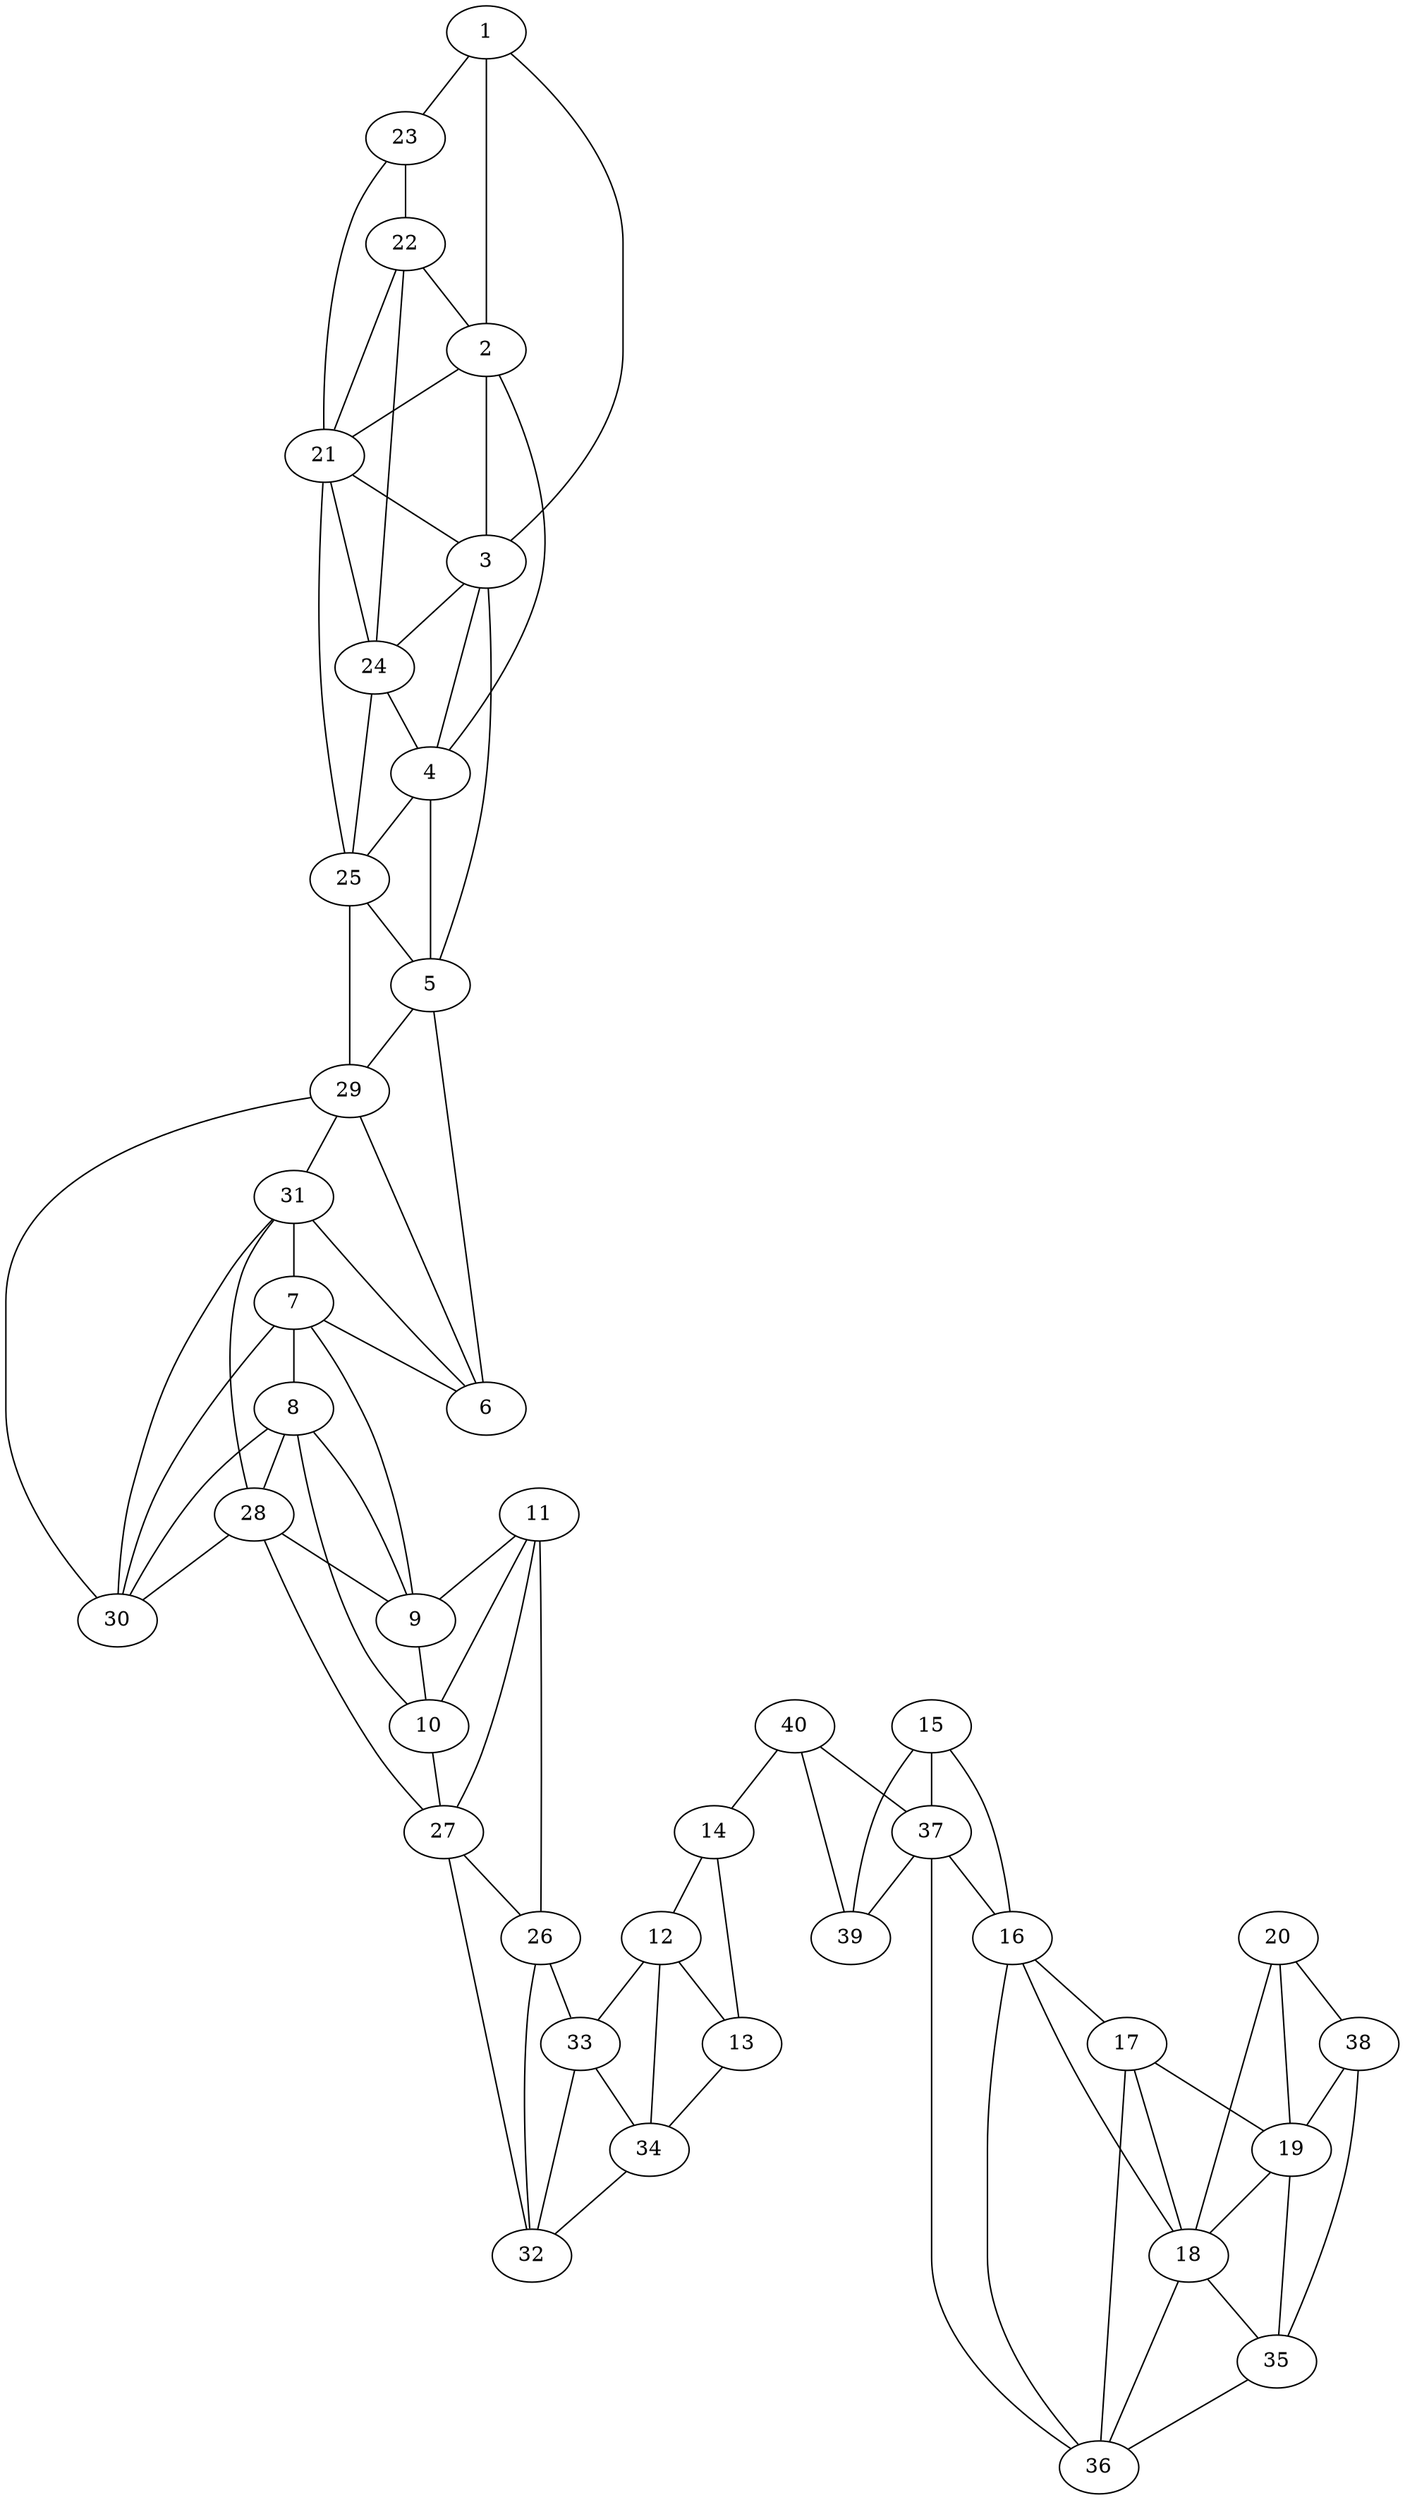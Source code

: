 graph pdb2uag {
	1	 [aaLength=13,
		sequence=LTGLSCVDFFLAR,
		type=0];
	2	 [aaLength=3,
		sequence=LDK,
		type=0];
	1 -- 2	 [distance0="29.88659",
		frequency=1,
		type0=1];
	3	 [aaLength=5,
		sequence=DEWLM,
		type=0];
	1 -- 3	 [distance0="45.54237",
		frequency=1,
		type0=2];
	23	 [aaLength=4,
		sequence=VVII,
		type=1];
	1 -- 23	 [distance0="56.70262",
		frequency=1,
		type0=3];
	2 -- 3	 [distance0="26.52515",
		frequency=1,
		type0=1];
	4	 [aaLength=8,
		sequence=PSLSAAAD,
		type=0];
	2 -- 4	 [distance0="45.94252",
		frequency=1,
		type0=3];
	21	 [aaLength=3,
		sequence=RHT,
		type=1];
	2 -- 21	 [distance0="6.0",
		frequency=1,
		type0=4];
	5	 [aaLength=8,
		sequence=DIELFCRE,
		type=0];
	3 -- 5	 [distance0="37.38591",
		frequency=1,
		type0=3];
	3 -- 4	 [distance0="24.30893",
		frequency=1,
		type0=1];
	24	 [aaLength=4,
		sequence=LIVA,
		type=1];
	3 -- 24	 [distance0="3.0",
		frequency=1,
		type0=4];
	4 -- 5	 [distance0="17.50125",
		frequency=1,
		type0=1];
	25	 [aaLength=3,
		sequence=EIV,
		type=1];
	4 -- 25	 [distance0="3.0",
		frequency=1,
		type0=4];
	29	 [aaLength=6,
		sequence=PIVAIT,
		type=1];
	5 -- 29	 [distance0="3.0",
		frequency=1,
		type0=4];
	6	 [aaLength=14,
		sequence=KSTVTTLVGEMAKA,
		type=0];
	6 -- 5	 [distance0="32.47498",
		frequency=1,
		type0=1];
	6 -- 29	 [distance0="33.50901",
		frequency=1,
		type0=2];
	7	 [aaLength=4,
		sequence=ALML,
		type=0];
	8	 [aaLength=6,
		sequence=SFQLET,
		type=0];
	7 -- 8	 [distance0="19.40001",
		frequency=1,
		type0=1];
	7 -- 6	 [distance0="34.85158",
		frequency=1,
		type0=2];
	9	 [aaLength=3,
		sequence=MDR,
		type=0];
	7 -- 9	 [distance0="42.96149",
		frequency=1,
		type0=3];
	30	 [aaLength=5,
		sequence=LYVLE,
		type=1];
	7 -- 30	 [distance0="6.0",
		frequency=1,
		type0=4];
	8 -- 9	 [distance0="24.39331",
		frequency=1,
		type0=2];
	10	 [aaLength=13,
		sequence=GLQQYRAAXLRIY,
		type=0];
	8 -- 10	 [distance0="32.37946",
		frequency=1,
		type0=3];
	28	 [aaLength=4,
		sequence=AATI,
		type=1];
	8 -- 28	 [distance0="7.0",
		frequency=1,
		type0=4];
	9 -- 10	 [distance0="11.57865",
		distance1="3.0",
		frequency=2,
		type0=1,
		type1=4];
	27	 [aaLength=5,
		sequence=VCVVN,
		type=1];
	10 -- 27	 [distance0="4.0",
		frequency=1,
		type0=4];
	11	 [aaLength=3,
		sequence=ALT,
		type=0];
	11 -- 9	 [distance0="34.34895",
		frequency=1,
		type0=2];
	11 -- 10	 [distance0="26.71454",
		frequency=1,
		type0=1];
	26	 [aaLength=4,
		sequence=CVSF,
		type=1];
	11 -- 26	 [distance0="9.0",
		frequency=1,
		type0=4];
	11 -- 27	 [distance0="47.76391",
		frequency=1,
		type0=3];
	12	 [aaLength=3,
		sequence=VKE,
		type=0];
	13	 [aaLength=16,
		sequence=QHNYTNALAALALADA,
		type=0];
	12 -- 13	 [distance0="16.75739",
		distance1="5.0",
		frequency=2,
		type0=1,
		type1=4];
	33	 [aaLength=4,
		sequence=WLRV,
		type=1];
	12 -- 33	 [distance0="22.83737",
		frequency=1,
		type0=3];
	34	 [aaLength=5,
		sequence=EKVLN,
		type=1];
	12 -- 34	 [distance0="20.62875",
		frequency=1,
		type0=2];
	13 -- 34	 [distance0="36.40785",
		frequency=1,
		type0=3];
	14	 [aaLength=10,
		sequence=RASSLKALTT,
		type=0];
	14 -- 13	 [distance0="21.06952",
		frequency=1,
		type0=1];
	14 -- 12	 [distance0="29.87717",
		frequency=1,
		type0=2];
	15	 [aaLength=8,
		sequence=VGSTEAAL,
		type=0];
	16	 [aaLength=6,
		sequence=SPLARY,
		type=0];
	15 -- 16	 [distance0="30.34788",
		frequency=1,
		type0=1];
	37	 [aaLength=6,
		sequence=LHLLLG,
		type=1];
	15 -- 37	 [distance0="33.66769",
		distance1="8.0",
		frequency=2,
		type0=3,
		type1=4];
	39	 [aaLength=5,
		sequence=VRWIN,
		type=1];
	15 -- 39	 [distance0="31.59927",
		frequency=1,
		type0=2];
	17	 [aaLength=7,
		sequence=GAQLAAL,
		type=0];
	16 -- 17	 [distance0="21.3212",
		frequency=1,
		type0=1];
	18	 [aaLength=3,
		sequence=PEV,
		type=0];
	16 -- 18	 [distance0="29.31602",
		frequency=1,
		type0=2];
	36	 [aaLength=6,
		sequence=VRLYCF,
		type=1];
	16 -- 36	 [distance0="5.0",
		frequency=1,
		type0=4];
	17 -- 18	 [distance0="12.68401",
		distance1="1.0",
		frequency=2,
		type0=1,
		type1=4];
	19	 [aaLength=11,
		sequence=MEQAMRLLAPR,
		type=0];
	17 -- 19	 [distance0="25.25116",
		frequency=1,
		type0=3];
	35	 [aaLength=3,
		sequence=AEQ,
		type=1];
	18 -- 35	 [distance0="22.74378",
		distance1="0.0",
		frequency=2,
		type0=3,
		type1=5];
	19 -- 18	 [distance0="19.57441",
		frequency=1,
		type0=1];
	19 -- 35	 [distance0="22.18097",
		frequency=1,
		type0=2];
	20	 [aaLength=12,
		sequence=QRGNEFARLAKE,
		type=0];
	20 -- 18	 [distance0="45.90551",
		frequency=1,
		type0=3];
	20 -- 19	 [distance0="34.40116",
		frequency=1,
		type0=2];
	38	 [aaLength=4,
		sequence=MVLL,
		type=1];
	20 -- 38	 [distance0="31.17399",
		frequency=1,
		type0=1];
	21 -- 3	 [distance0="4.0",
		frequency=1,
		type0=4];
	21 -- 24	 [distance0="15.0",
		frequency=1,
		type0=1];
	21 -- 25	 [distance0="38.0",
		frequency=1,
		type0=3];
	22	 [aaLength=4,
		sequence=RVMD,
		type=1];
	22 -- 2	 [distance0="7.0",
		frequency=1,
		type0=4];
	22 -- 21	 [distance0="20.0",
		frequency=1,
		type0=1];
	22 -- 24	 [distance0="35.0",
		frequency=1,
		type0=3];
	23 -- 21	 [distance0="44.0",
		frequency=1,
		type0=2];
	23 -- 22	 [distance0="24.0",
		distance1="20.0",
		frequency=2,
		type0=1,
		type1=4];
	24 -- 4	 [distance0="8.0",
		frequency=1,
		type0=4];
	24 -- 25	 [distance0="23.0",
		frequency=1,
		type0=2];
	25 -- 5	 [distance0="1.0",
		frequency=1,
		type0=4];
	25 -- 29	 [distance0="15.0",
		frequency=1,
		type0=1];
	32	 [aaLength=4,
		sequence=YHLN,
		type=1];
	26 -- 32	 [distance0="10.0",
		distance1="6.0",
		frequency=2,
		type0=1,
		type1=4];
	26 -- 33	 [distance0="20.0",
		frequency=1,
		type0=3];
	27 -- 26	 [distance0="20.0",
		frequency=1,
		type0=1];
	27 -- 32	 [distance0="30.0",
		frequency=1,
		type0=2];
	28 -- 9	 [distance0="7.0",
		frequency=1,
		type0=4];
	28 -- 27	 [distance0="34.0",
		frequency=1,
		type0=2];
	28 -- 30	 [distance0="20.0",
		frequency=1,
		type0=1];
	31	 [aaLength=5,
		sequence=VGVGG,
		type=1];
	28 -- 31	 [distance0="40.0",
		frequency=1,
		type0=3];
	29 -- 31	 [distance0="28.0",
		frequency=1,
		type0=2];
	30 -- 8	 [distance0="2.0",
		frequency=1,
		type0=4];
	30 -- 29	 [distance0="48.0",
		frequency=1,
		type0=3];
	31 -- 6	 [distance0="36.69951",
		frequency=1,
		type0=3];
	31 -- 7	 [distance0="5.0",
		frequency=1,
		type0=4];
	31 -- 30	 [distance0="20.0",
		frequency=1,
		type0=1];
	32 -- 33	 [distance0="10.0",
		distance1="6.0",
		frequency=2,
		type0=2,
		type1=4];
	33 -- 34	 [distance0="6.0",
		distance1="2.0",
		frequency=2,
		type0=1,
		type1=4];
	34 -- 32	 [distance0="16.0",
		frequency=1,
		type0=2];
	35 -- 36	 [distance0="20.0",
		frequency=1,
		type0=1];
	36 -- 17	 [distance0="3.0",
		frequency=1,
		type0=4];
	36 -- 18	 [distance0="28.23614",
		frequency=1,
		type0=3];
	37 -- 16	 [distance0="8.0",
		frequency=1,
		type0=4];
	37 -- 36	 [distance0="25.0",
		frequency=1,
		type0=1];
	37 -- 39	 [distance0="27.0",
		frequency=1,
		type0=2];
	38 -- 19	 [distance0="26.68324",
		frequency=1,
		type0=2];
	38 -- 35	 [distance0="22.0",
		frequency=1,
		type0=1];
	40	 [aaLength=6,
		sequence=EVVLEH,
		type=1];
	39 -- 40	 [distance0="8.0",
		frequency=1,
		type0=1];
	40 -- 14	 [distance0="33.40822",
		frequency=1,
		type0=2];
	40 -- 37	 [distance0="35.0",
		frequency=1,
		type0=3];
}
